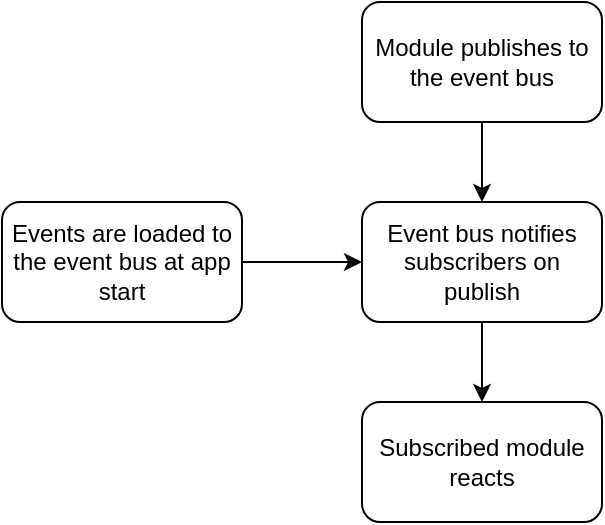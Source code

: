 <mxfile version="12.2.7" type="device" pages="1"><diagram id="_Z4OINFffu8QOTNk1Aod" name="Page-1"><mxGraphModel dx="1208" dy="865" grid="1" gridSize="10" guides="1" tooltips="1" connect="1" arrows="1" fold="1" page="1" pageScale="1" pageWidth="827" pageHeight="1169" math="0" shadow="0"><root><mxCell id="0"/><mxCell id="1" parent="0"/><mxCell id="5oB00NTCxgmW8vqzOH2o-1" value="Subscribed module reacts" style="rounded=1;whiteSpace=wrap;html=1;" vertex="1" parent="1"><mxGeometry x="410" y="290" width="120" height="60" as="geometry"/></mxCell><mxCell id="5oB00NTCxgmW8vqzOH2o-2" value="Event bus notifies subscribers on publish" style="rounded=1;whiteSpace=wrap;html=1;" vertex="1" parent="1"><mxGeometry x="410" y="190" width="120" height="60" as="geometry"/></mxCell><mxCell id="5oB00NTCxgmW8vqzOH2o-3" value="Events are loaded to the event bus at app start" style="rounded=1;whiteSpace=wrap;html=1;" vertex="1" parent="1"><mxGeometry x="230" y="190" width="120" height="60" as="geometry"/></mxCell><mxCell id="5oB00NTCxgmW8vqzOH2o-4" value="" style="endArrow=classic;html=1;entryX=0;entryY=0.5;entryDx=0;entryDy=0;exitX=1;exitY=0.5;exitDx=0;exitDy=0;" edge="1" parent="1" source="5oB00NTCxgmW8vqzOH2o-3" target="5oB00NTCxgmW8vqzOH2o-2"><mxGeometry width="50" height="50" relative="1" as="geometry"><mxPoint x="310" y="220" as="sourcePoint"/><mxPoint x="400" y="220" as="targetPoint"/></mxGeometry></mxCell><mxCell id="5oB00NTCxgmW8vqzOH2o-5" value="Module publishes to the event bus" style="rounded=1;whiteSpace=wrap;html=1;" vertex="1" parent="1"><mxGeometry x="410" y="90" width="120" height="60" as="geometry"/></mxCell><mxCell id="5oB00NTCxgmW8vqzOH2o-7" value="" style="endArrow=classic;html=1;entryX=0.5;entryY=0;entryDx=0;entryDy=0;" edge="1" parent="1" target="5oB00NTCxgmW8vqzOH2o-2"><mxGeometry width="50" height="50" relative="1" as="geometry"><mxPoint x="470" y="150" as="sourcePoint"/><mxPoint x="520" y="90" as="targetPoint"/></mxGeometry></mxCell><mxCell id="5oB00NTCxgmW8vqzOH2o-11" value="" style="endArrow=classic;html=1;" edge="1" parent="1"><mxGeometry width="50" height="50" relative="1" as="geometry"><mxPoint x="470" y="250" as="sourcePoint"/><mxPoint x="470" y="290" as="targetPoint"/><Array as="points"><mxPoint x="470" y="270"/></Array></mxGeometry></mxCell></root></mxGraphModel></diagram></mxfile>